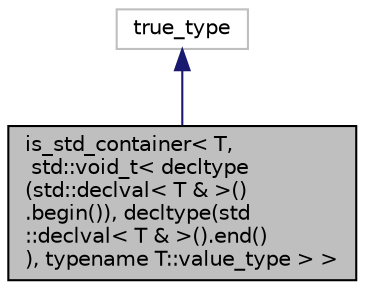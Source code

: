 digraph "is_std_container&lt; T, std::void_t&lt; decltype(std::declval&lt; T &amp; &gt;().begin()), decltype(std::declval&lt; T &amp; &gt;().end()), typename T::value_type &gt; &gt;"
{
 // LATEX_PDF_SIZE
  edge [fontname="Helvetica",fontsize="10",labelfontname="Helvetica",labelfontsize="10"];
  node [fontname="Helvetica",fontsize="10",shape=record];
  Node1 [label="is_std_container\< T,\l std::void_t\< decltype\l(std::declval\< T & \>()\l.begin()), decltype(std\l::declval\< T & \>().end()\l), typename T::value_type \> \>",height=0.2,width=0.4,color="black", fillcolor="grey75", style="filled", fontcolor="black",tooltip=" "];
  Node2 -> Node1 [dir="back",color="midnightblue",fontsize="10",style="solid",fontname="Helvetica"];
  Node2 [label="true_type",height=0.2,width=0.4,color="grey75", fillcolor="white", style="filled",tooltip=" "];
}
